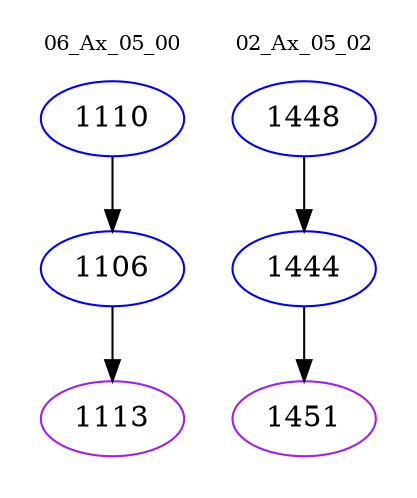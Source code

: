 digraph{
subgraph cluster_0 {
color = white
label = "06_Ax_05_00";
fontsize=10;
T0_1110 [label="1110", color="blue"]
T0_1110 -> T0_1106 [color="black"]
T0_1106 [label="1106", color="blue"]
T0_1106 -> T0_1113 [color="black"]
T0_1113 [label="1113", color="purple"]
}
subgraph cluster_1 {
color = white
label = "02_Ax_05_02";
fontsize=10;
T1_1448 [label="1448", color="blue"]
T1_1448 -> T1_1444 [color="black"]
T1_1444 [label="1444", color="blue"]
T1_1444 -> T1_1451 [color="black"]
T1_1451 [label="1451", color="purple"]
}
}
